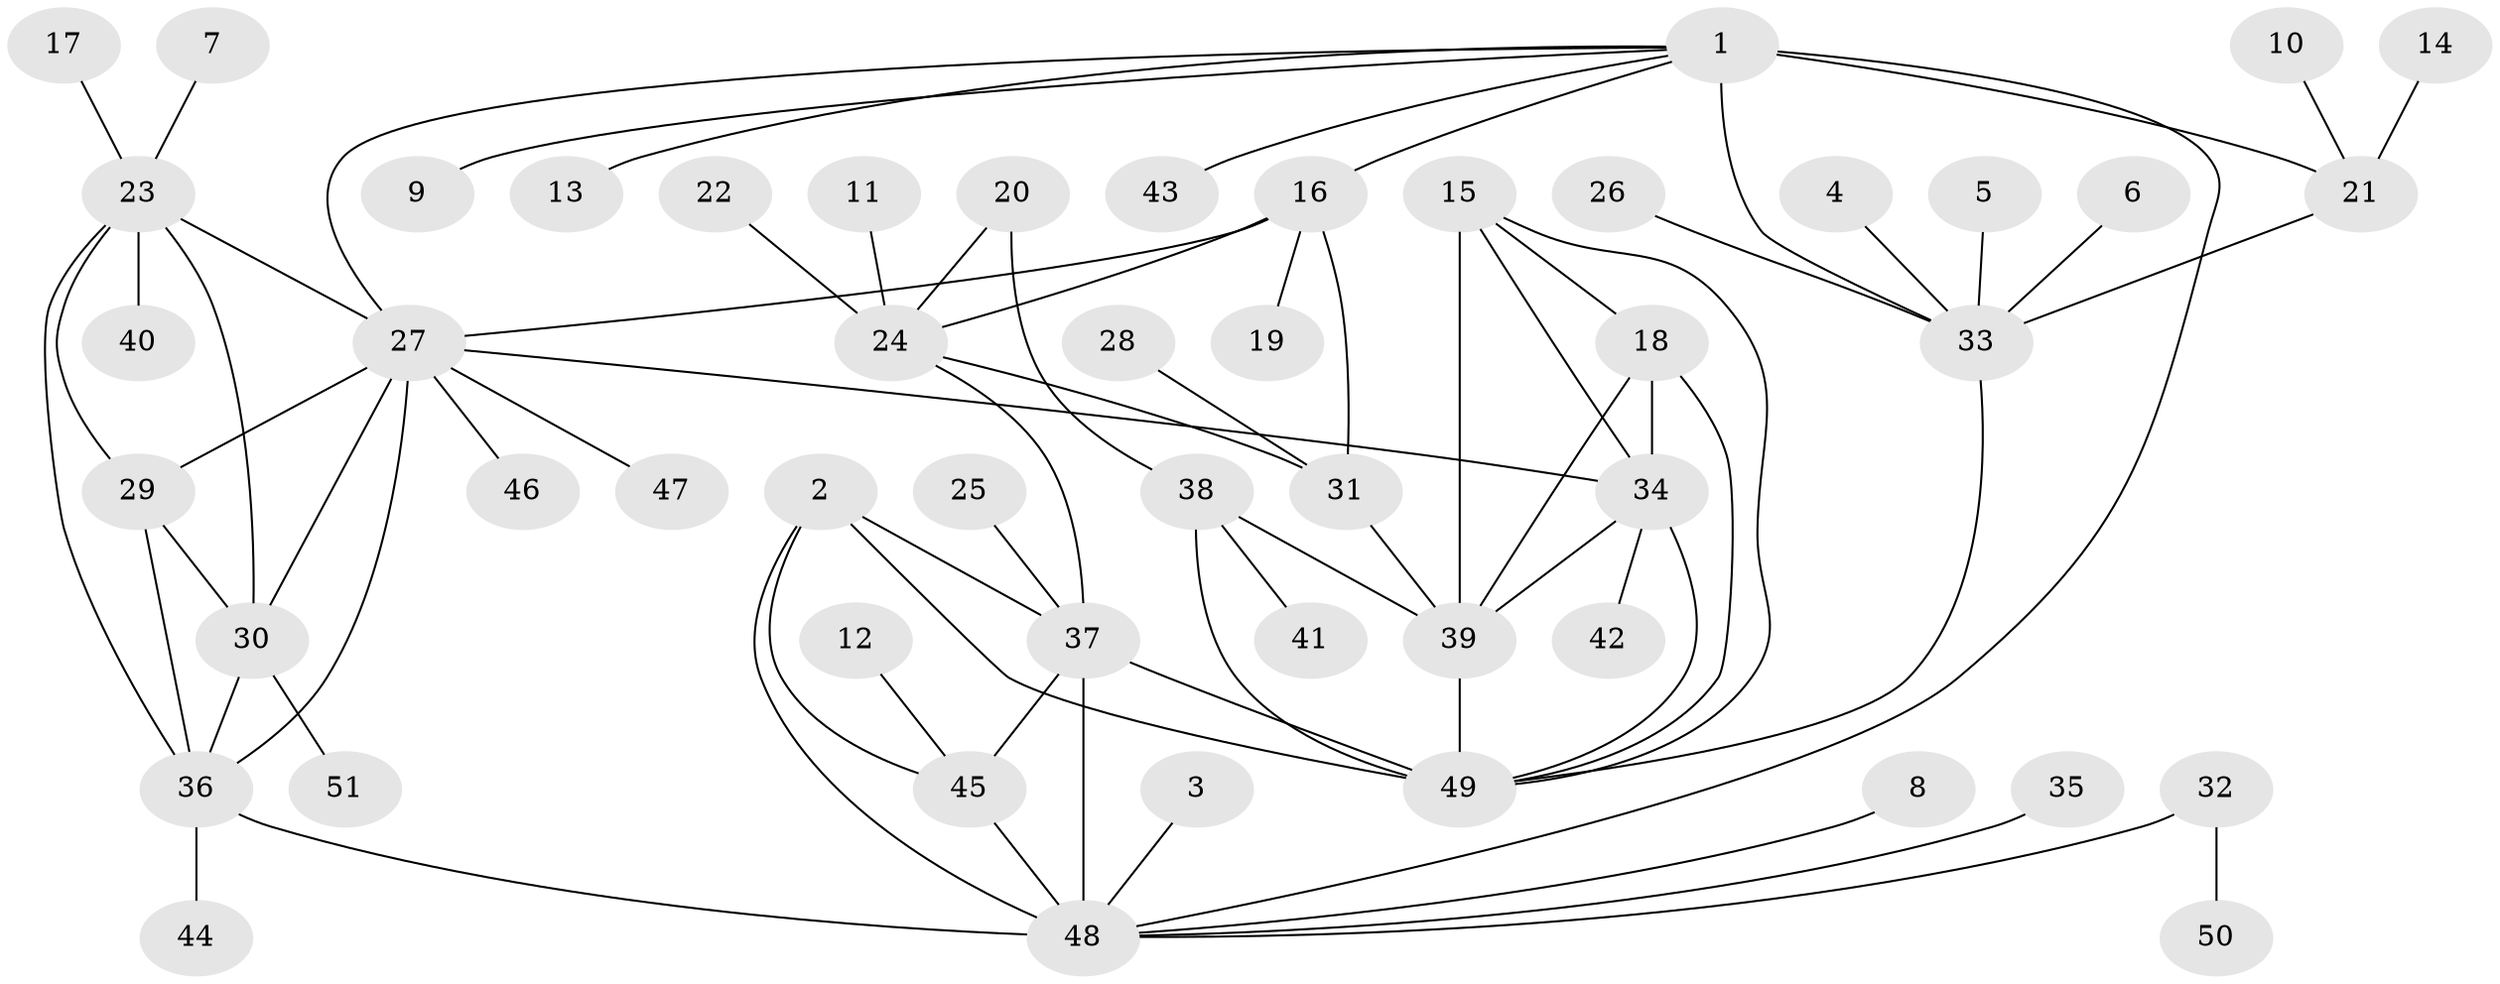 // original degree distribution, {7: 0.0784313725490196, 4: 0.029411764705882353, 11: 0.0196078431372549, 6: 0.0196078431372549, 9: 0.00980392156862745, 10: 0.0196078431372549, 5: 0.0392156862745098, 8: 0.0392156862745098, 2: 0.12745098039215685, 1: 0.5686274509803921, 3: 0.049019607843137254}
// Generated by graph-tools (version 1.1) at 2025/26/03/09/25 03:26:38]
// undirected, 51 vertices, 76 edges
graph export_dot {
graph [start="1"]
  node [color=gray90,style=filled];
  1;
  2;
  3;
  4;
  5;
  6;
  7;
  8;
  9;
  10;
  11;
  12;
  13;
  14;
  15;
  16;
  17;
  18;
  19;
  20;
  21;
  22;
  23;
  24;
  25;
  26;
  27;
  28;
  29;
  30;
  31;
  32;
  33;
  34;
  35;
  36;
  37;
  38;
  39;
  40;
  41;
  42;
  43;
  44;
  45;
  46;
  47;
  48;
  49;
  50;
  51;
  1 -- 9 [weight=1.0];
  1 -- 13 [weight=1.0];
  1 -- 16 [weight=1.0];
  1 -- 21 [weight=3.0];
  1 -- 27 [weight=1.0];
  1 -- 33 [weight=3.0];
  1 -- 43 [weight=1.0];
  1 -- 48 [weight=1.0];
  2 -- 37 [weight=1.0];
  2 -- 45 [weight=1.0];
  2 -- 48 [weight=2.0];
  2 -- 49 [weight=1.0];
  3 -- 48 [weight=1.0];
  4 -- 33 [weight=1.0];
  5 -- 33 [weight=1.0];
  6 -- 33 [weight=1.0];
  7 -- 23 [weight=1.0];
  8 -- 48 [weight=1.0];
  10 -- 21 [weight=1.0];
  11 -- 24 [weight=1.0];
  12 -- 45 [weight=1.0];
  14 -- 21 [weight=1.0];
  15 -- 18 [weight=1.0];
  15 -- 34 [weight=1.0];
  15 -- 39 [weight=1.0];
  15 -- 49 [weight=1.0];
  16 -- 19 [weight=1.0];
  16 -- 24 [weight=3.0];
  16 -- 27 [weight=1.0];
  16 -- 31 [weight=3.0];
  17 -- 23 [weight=1.0];
  18 -- 34 [weight=1.0];
  18 -- 39 [weight=1.0];
  18 -- 49 [weight=1.0];
  20 -- 24 [weight=1.0];
  20 -- 38 [weight=1.0];
  21 -- 33 [weight=1.0];
  22 -- 24 [weight=1.0];
  23 -- 27 [weight=1.0];
  23 -- 29 [weight=1.0];
  23 -- 30 [weight=1.0];
  23 -- 36 [weight=1.0];
  23 -- 40 [weight=1.0];
  24 -- 31 [weight=1.0];
  24 -- 37 [weight=1.0];
  25 -- 37 [weight=1.0];
  26 -- 33 [weight=1.0];
  27 -- 29 [weight=1.0];
  27 -- 30 [weight=1.0];
  27 -- 34 [weight=1.0];
  27 -- 36 [weight=1.0];
  27 -- 46 [weight=1.0];
  27 -- 47 [weight=1.0];
  28 -- 31 [weight=1.0];
  29 -- 30 [weight=1.0];
  29 -- 36 [weight=1.0];
  30 -- 36 [weight=1.0];
  30 -- 51 [weight=1.0];
  31 -- 39 [weight=1.0];
  32 -- 48 [weight=1.0];
  32 -- 50 [weight=1.0];
  33 -- 49 [weight=1.0];
  34 -- 39 [weight=1.0];
  34 -- 42 [weight=1.0];
  34 -- 49 [weight=1.0];
  35 -- 48 [weight=1.0];
  36 -- 44 [weight=1.0];
  36 -- 48 [weight=1.0];
  37 -- 45 [weight=1.0];
  37 -- 48 [weight=2.0];
  37 -- 49 [weight=1.0];
  38 -- 39 [weight=1.0];
  38 -- 41 [weight=1.0];
  38 -- 49 [weight=1.0];
  39 -- 49 [weight=2.0];
  45 -- 48 [weight=2.0];
}
